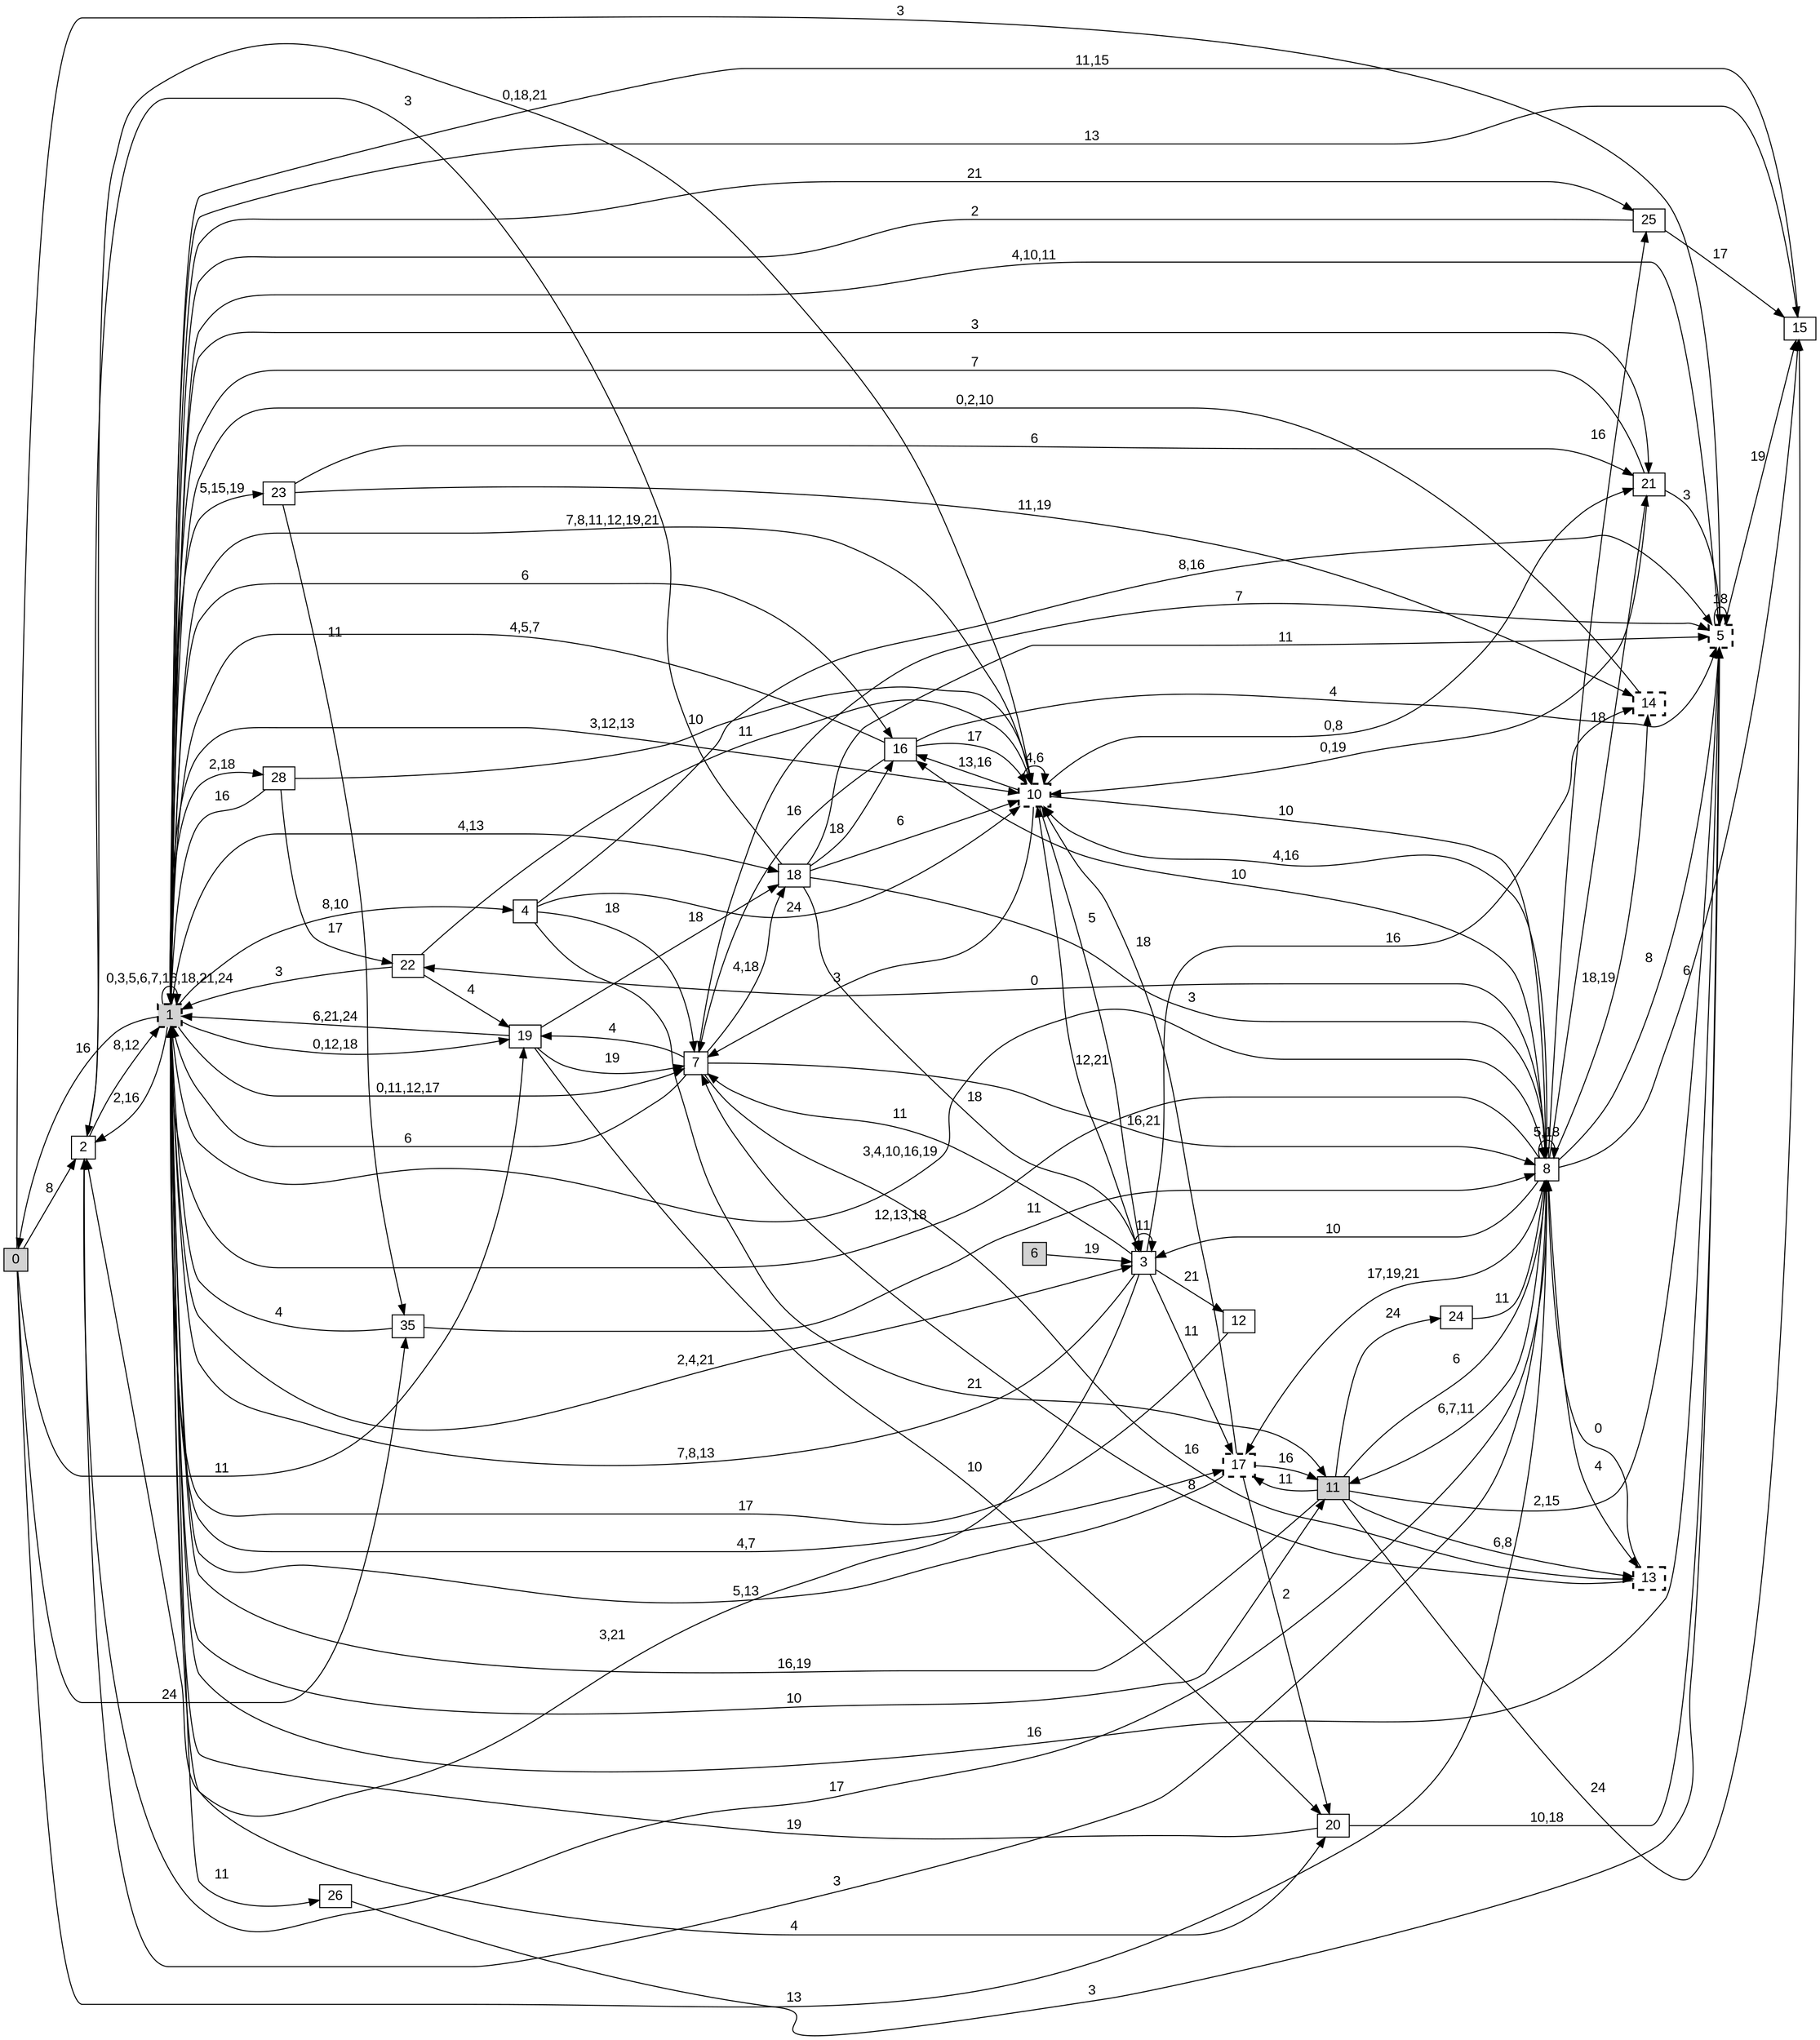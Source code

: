 digraph "NDFA" {
  rankdir=LR
  node [shape=box width=0.1 height=0.1 fontname=Arial]
  edge [fontname=Arial]
/* Estados */
 s0 [label="0" style="filled"] /* I:1 F:0 D:0 */
 s1 [label="1" style="filled,bold,dashed"] /* I:1 F:1 D:0 */
 s2 [label="2" ] /* I:0 F:0 D:0 */
 s3 [label="3" ] /* I:0 F:0 D:0 */
 s4 [label="4" ] /* I:0 F:0 D:0 */
 s5 [label="5" style="bold,dashed"] /* I:0 F:1 D:0 */
 s6 [label="6" style="filled"] /* I:1 F:0 D:0 */
 s7 [label="7" ] /* I:0 F:0 D:0 */
 s8 [label="8" ] /* I:0 F:0 D:0 */
 s10 [label="10" style="bold,dashed"] /* I:0 F:1 D:0 */
 s11 [label="11" style="filled"] /* I:1 F:0 D:0 */
 s12 [label="12" ] /* I:0 F:0 D:0 */
 s13 [label="13" style="bold,dashed"] /* I:0 F:1 D:0 */
 s14 [label="14" style="bold,dashed"] /* I:0 F:1 D:0 */
 s15 [label="15" ] /* I:0 F:0 D:0 */
 s16 [label="16" ] /* I:0 F:0 D:0 */
 s17 [label="17" style="bold,dashed"] /* I:0 F:1 D:0 */
 s18 [label="18" ] /* I:0 F:0 D:0 */
 s19 [label="19" ] /* I:0 F:0 D:0 */
 s20 [label="20" ] /* I:0 F:0 D:0 */
 s21 [label="21" ] /* I:0 F:0 D:0 */
 s22 [label="22" ] /* I:0 F:0 D:0 */
 s23 [label="23" ] /* I:0 F:0 D:0 */
 s24 [label="24" ] /* I:0 F:0 D:0 */
 s25 [label="25" ] /* I:0 F:0 D:0 */
 s26 [label="26" ] /* I:0 F:0 D:0 */
 s28 [label="28" ] /* I:0 F:0 D:0 */
 s35 [label="35" ] /* I:0 F:0 D:0 */
/* Transiciones */
  s0 -> s2 [label="8"]
  s0 -> s5 [label="3"]
  s0 -> s8 [label="13"]
  s0 -> s19 [label="11"]
  s0 -> s35 [label="24"]
  s1 -> s0 [label="16"]
  s1 -> s1 [label="0,3,5,6,7,16,18,21,24"]
  s1 -> s2 [label="2,16"]
  s1 -> s3 [label="2,4,21"]
  s1 -> s4 [label="8,10"]
  s1 -> s5 [label="16"]
  s1 -> s7 [label="0,11,12,17"]
  s1 -> s8 [label="3,4,10,16,19"]
  s1 -> s10 [label="3,12,13"]
  s1 -> s11 [label="10"]
  s1 -> s15 [label="13"]
  s1 -> s16 [label="6"]
  s1 -> s17 [label="4,7"]
  s1 -> s18 [label="4,13"]
  s1 -> s19 [label="0,12,18"]
  s1 -> s20 [label="4"]
  s1 -> s21 [label="3"]
  s1 -> s23 [label="5,15,19"]
  s1 -> s25 [label="21"]
  s1 -> s26 [label="11"]
  s1 -> s28 [label="2,18"]
  s2 -> s1 [label="8,12"]
  s2 -> s8 [label="17"]
  s2 -> s10 [label="0,18,21"]
  s3 -> s1 [label="7,8,13"]
  s3 -> s2 [label="3,21"]
  s3 -> s3 [label="11"]
  s3 -> s7 [label="11"]
  s3 -> s10 [label="12,21"]
  s3 -> s12 [label="21"]
  s3 -> s14 [label="16"]
  s3 -> s17 [label="11"]
  s4 -> s5 [label="8,16"]
  s4 -> s7 [label="18"]
  s4 -> s10 [label="24"]
  s4 -> s11 [label="21"]
  s5 -> s1 [label="4,10,11"]
  s5 -> s5 [label="18"]
  s5 -> s15 [label="19"]
  s6 -> s3 [label="19"]
  s7 -> s1 [label="6"]
  s7 -> s5 [label="7"]
  s7 -> s8 [label="16,21"]
  s7 -> s13 [label="16"]
  s7 -> s18 [label="4,18"]
  s7 -> s19 [label="4"]
  s8 -> s1 [label="12,13,18"]
  s8 -> s2 [label="3"]
  s8 -> s3 [label="10"]
  s8 -> s5 [label="8"]
  s8 -> s8 [label="5,18"]
  s8 -> s10 [label="4,16"]
  s8 -> s11 [label="6,7,11"]
  s8 -> s13 [label="4"]
  s8 -> s14 [label="18,19"]
  s8 -> s15 [label="6"]
  s8 -> s16 [label="10"]
  s8 -> s17 [label="17,19,21"]
  s8 -> s21 [label="18"]
  s8 -> s22 [label="0"]
  s8 -> s25 [label="16"]
  s10 -> s1 [label="7,8,11,12,19,21"]
  s10 -> s3 [label="5"]
  s10 -> s7 [label="3"]
  s10 -> s8 [label="10"]
  s10 -> s10 [label="4,6"]
  s10 -> s16 [label="13,16"]
  s10 -> s21 [label="0,8"]
  s11 -> s1 [label="16,19"]
  s11 -> s5 [label="2,15"]
  s11 -> s8 [label="6"]
  s11 -> s13 [label="6,8"]
  s11 -> s15 [label="24"]
  s11 -> s17 [label="11"]
  s11 -> s24 [label="24"]
  s12 -> s1 [label="17"]
  s13 -> s7 [label="8"]
  s13 -> s8 [label="0"]
  s14 -> s1 [label="0,2,10"]
  s15 -> s1 [label="11,15"]
  s16 -> s1 [label="4,5,7"]
  s16 -> s5 [label="4"]
  s16 -> s7 [label="16"]
  s16 -> s10 [label="17"]
  s17 -> s1 [label="5,13"]
  s17 -> s10 [label="18"]
  s17 -> s11 [label="16"]
  s17 -> s20 [label="2"]
  s18 -> s2 [label="3"]
  s18 -> s3 [label="18"]
  s18 -> s5 [label="11"]
  s18 -> s8 [label="3"]
  s18 -> s10 [label="6"]
  s18 -> s16 [label="18"]
  s19 -> s1 [label="6,21,24"]
  s19 -> s7 [label="19"]
  s19 -> s18 [label="18"]
  s19 -> s20 [label="10"]
  s20 -> s1 [label="19"]
  s20 -> s5 [label="10,18"]
  s21 -> s1 [label="7"]
  s21 -> s5 [label="3"]
  s21 -> s10 [label="0,19"]
  s22 -> s1 [label="3"]
  s22 -> s10 [label="11"]
  s22 -> s19 [label="4"]
  s23 -> s14 [label="11,19"]
  s23 -> s21 [label="6"]
  s23 -> s35 [label="11"]
  s24 -> s8 [label="11"]
  s25 -> s1 [label="2"]
  s25 -> s15 [label="17"]
  s26 -> s5 [label="3"]
  s28 -> s1 [label="16"]
  s28 -> s10 [label="10"]
  s28 -> s22 [label="17"]
  s35 -> s1 [label="4"]
  s35 -> s8 [label="11"]
}
